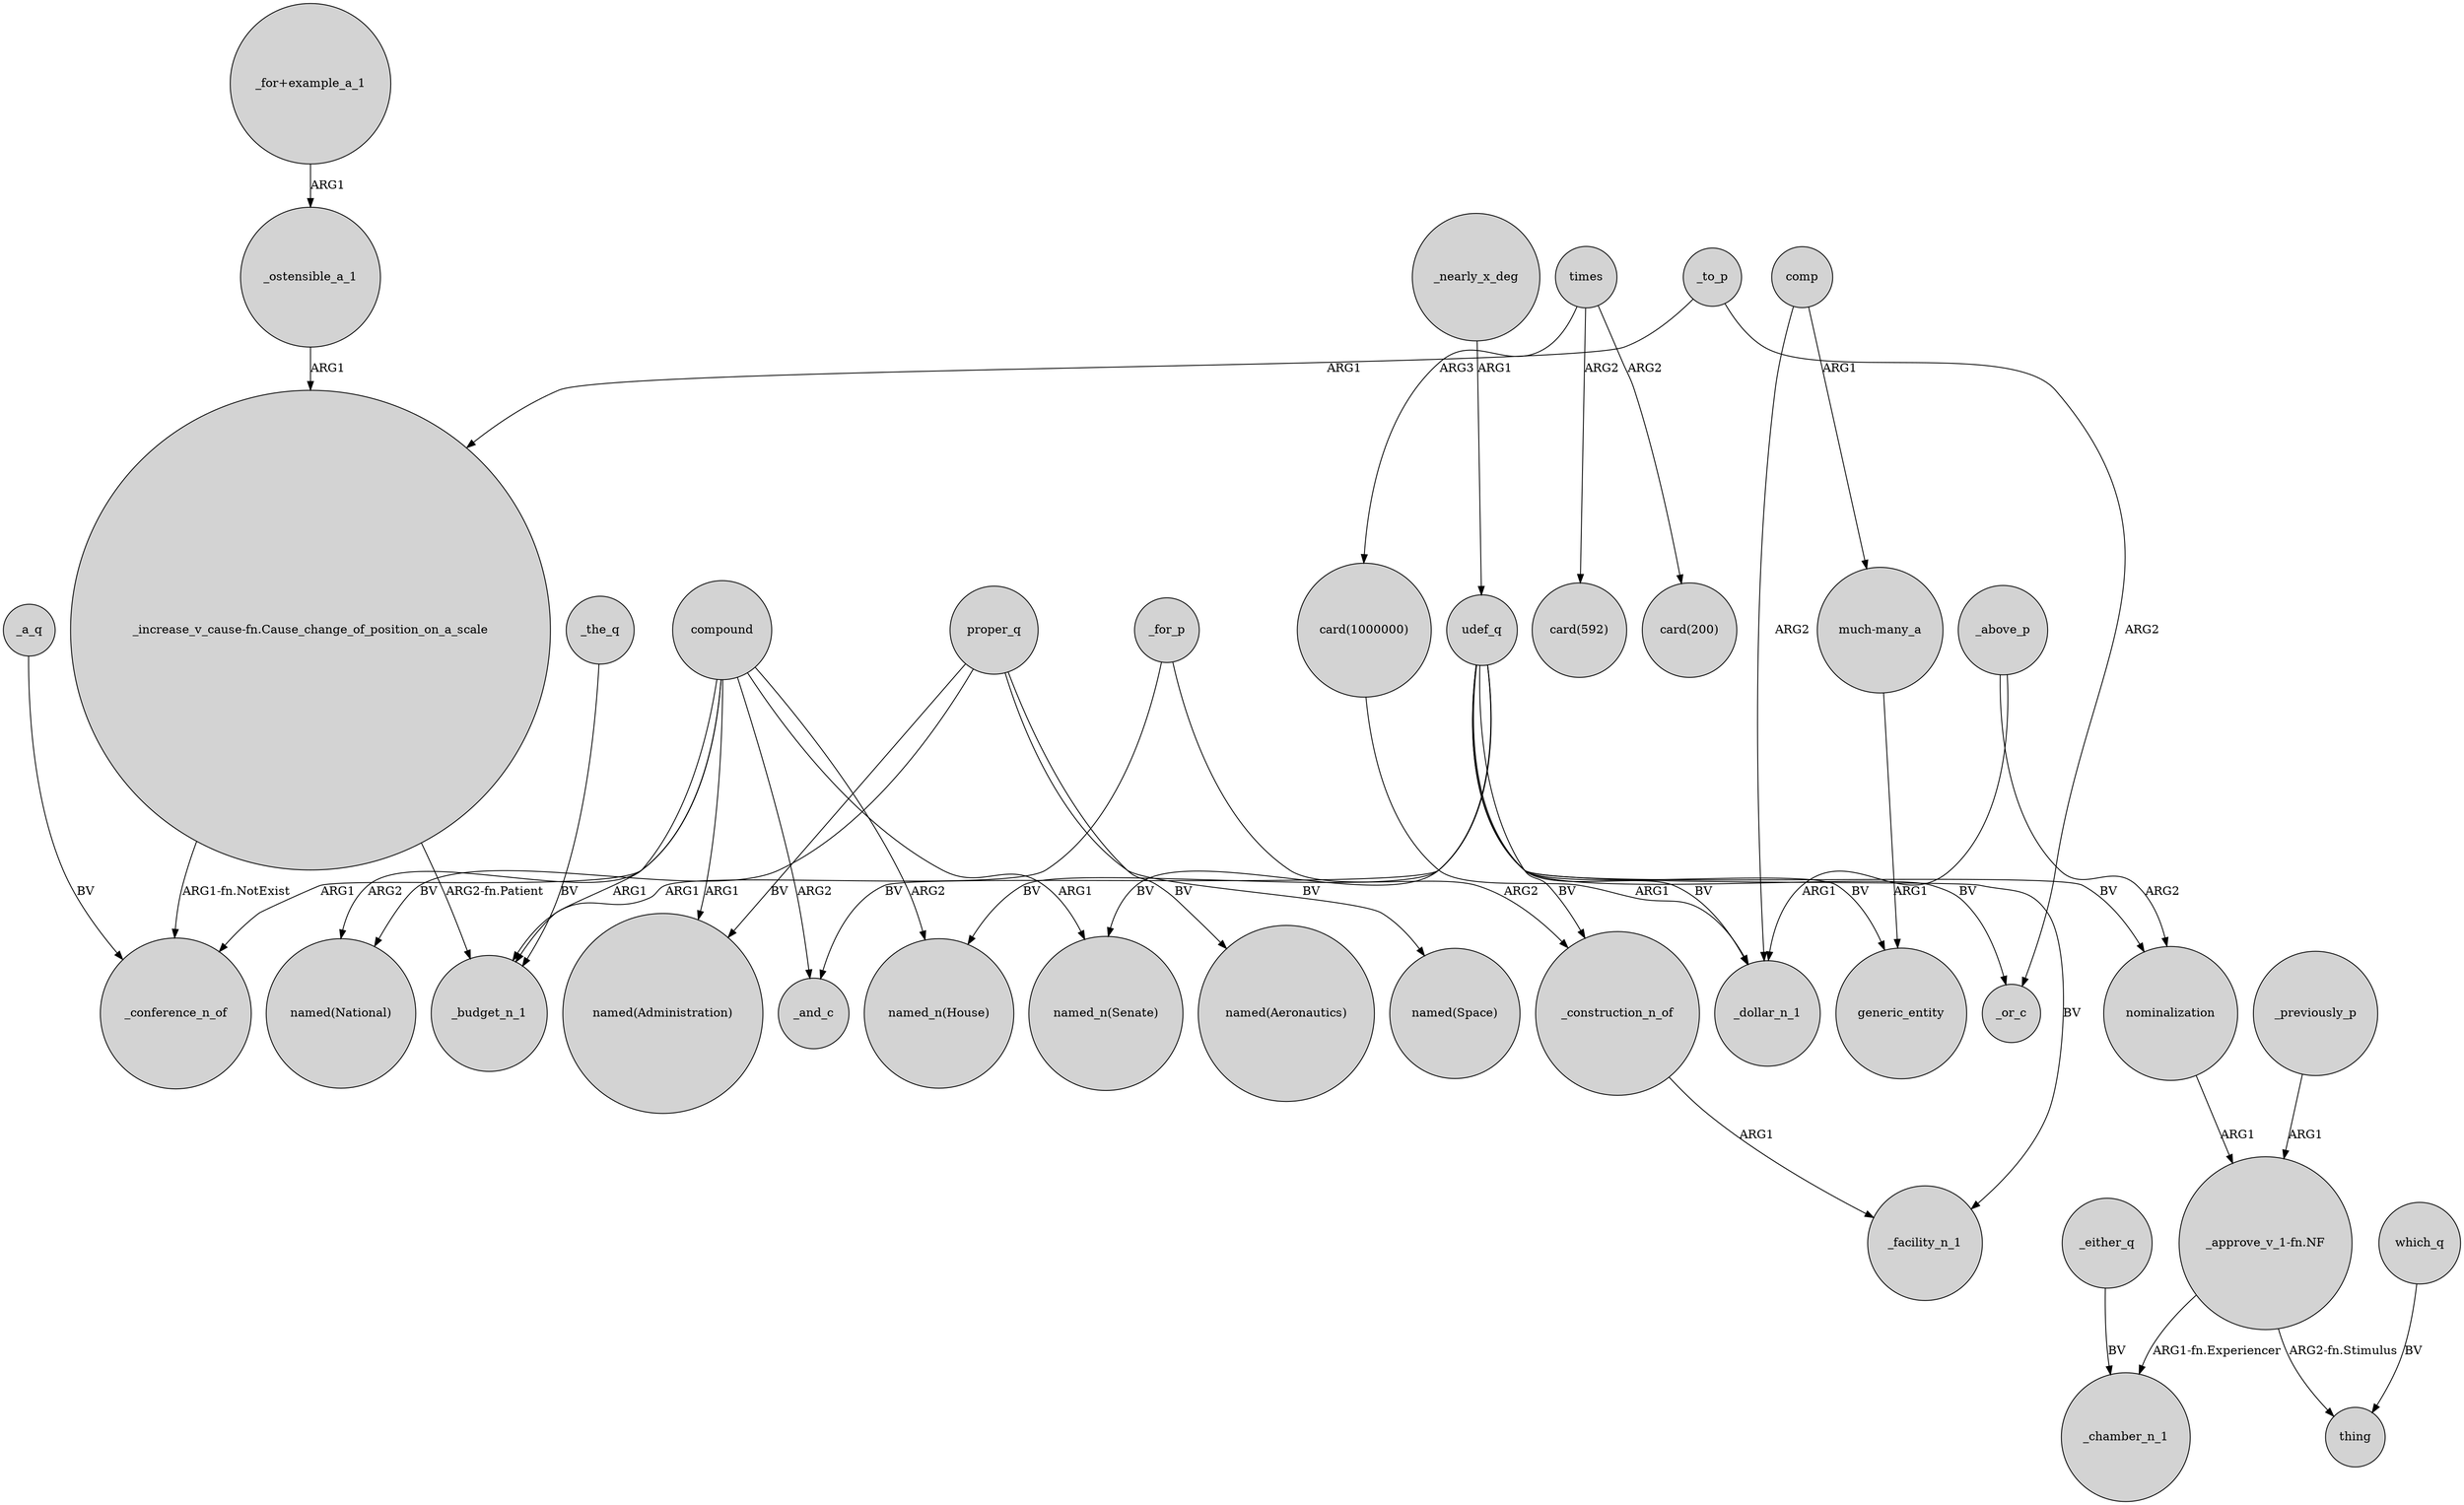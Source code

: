 digraph {
	node [shape=circle style=filled]
	udef_q -> "named_n(House)" [label=BV]
	proper_q -> "named(Aeronautics)" [label=BV]
	"card(1000000)" -> _dollar_n_1 [label=ARG1]
	udef_q -> _facility_n_1 [label=BV]
	udef_q -> generic_entity [label=BV]
	_a_q -> _conference_n_of [label=BV]
	_the_q -> _budget_n_1 [label=BV]
	"much-many_a" -> generic_entity [label=ARG1]
	compound -> _conference_n_of [label=ARG1]
	_either_q -> _chamber_n_1 [label=BV]
	nominalization -> "_approve_v_1-fn.NF" [label=ARG1]
	times -> "card(592)" [label=ARG2]
	_ostensible_a_1 -> "_increase_v_cause-fn.Cause_change_of_position_on_a_scale" [label=ARG1]
	_to_p -> "_increase_v_cause-fn.Cause_change_of_position_on_a_scale" [label=ARG1]
	compound -> _budget_n_1 [label=ARG1]
	proper_q -> "named(Space)" [label=BV]
	udef_q -> _or_c [label=BV]
	proper_q -> "named(Administration)" [label=BV]
	_to_p -> _or_c [label=ARG2]
	compound -> "named(Administration)" [label=ARG1]
	compound -> "named(National)" [label=ARG2]
	compound -> _and_c [label=ARG2]
	"_increase_v_cause-fn.Cause_change_of_position_on_a_scale" -> _conference_n_of [label="ARG1-fn.NotExist"]
	comp -> "much-many_a" [label=ARG1]
	_for_p -> _budget_n_1 [label=ARG1]
	times -> "card(200)" [label=ARG2]
	times -> "card(1000000)" [label=ARG3]
	_above_p -> nominalization [label=ARG2]
	"_approve_v_1-fn.NF" -> thing [label="ARG2-fn.Stimulus"]
	_for_p -> _construction_n_of [label=ARG2]
	_nearly_x_deg -> udef_q [label=ARG1]
	"_for+example_a_1" -> _ostensible_a_1 [label=ARG1]
	udef_q -> nominalization [label=BV]
	compound -> "named_n(House)" [label=ARG2]
	udef_q -> "named_n(Senate)" [label=BV]
	_previously_p -> "_approve_v_1-fn.NF" [label=ARG1]
	"_approve_v_1-fn.NF" -> _chamber_n_1 [label="ARG1-fn.Experiencer"]
	compound -> "named_n(Senate)" [label=ARG1]
	comp -> _dollar_n_1 [label=ARG2]
	proper_q -> "named(National)" [label=BV]
	udef_q -> _and_c [label=BV]
	udef_q -> _construction_n_of [label=BV]
	"_increase_v_cause-fn.Cause_change_of_position_on_a_scale" -> _budget_n_1 [label="ARG2-fn.Patient"]
	_construction_n_of -> _facility_n_1 [label=ARG1]
	udef_q -> _dollar_n_1 [label=BV]
	_above_p -> _dollar_n_1 [label=ARG1]
	which_q -> thing [label=BV]
}
